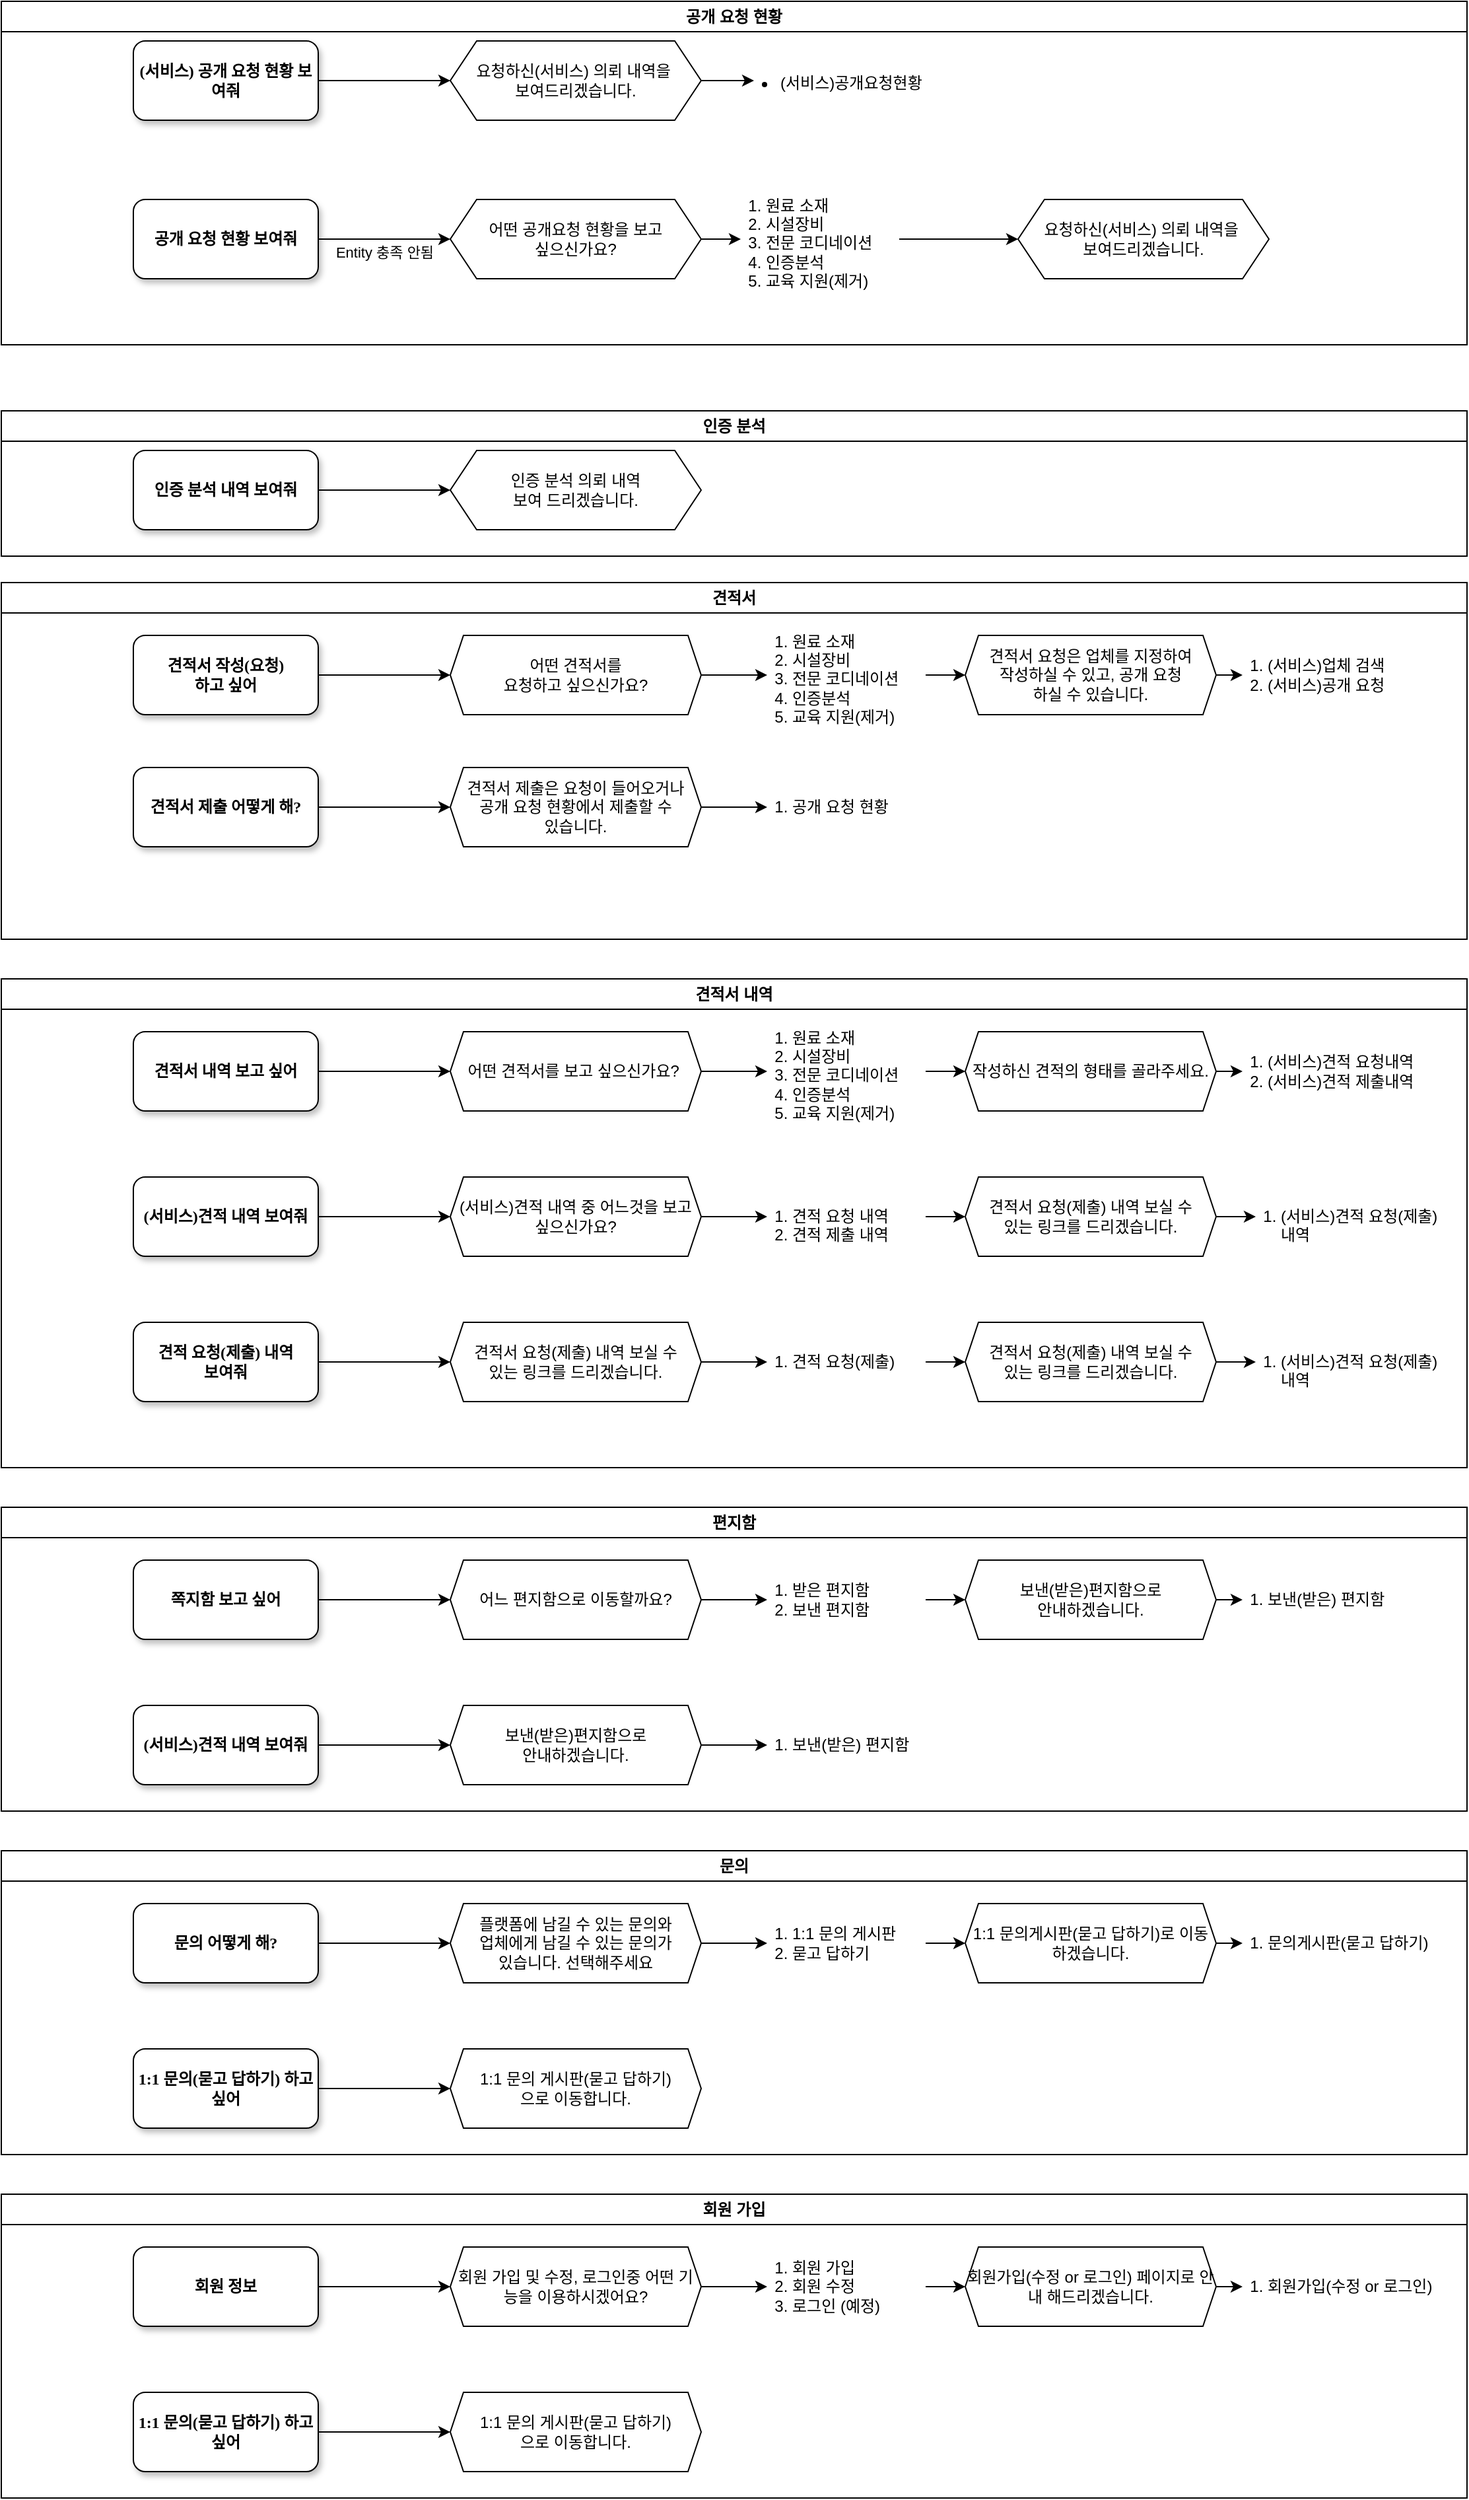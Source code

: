 <mxfile version="22.0.8" type="github">
  <diagram name="Page-1" id="10a91c8b-09ff-31b1-d368-03940ed4cc9e">
    <mxGraphModel dx="1388" dy="1615" grid="1" gridSize="10" guides="1" tooltips="1" connect="1" arrows="1" fold="1" page="1" pageScale="1" pageWidth="1100" pageHeight="850" background="none" math="0" shadow="0">
      <root>
        <mxCell id="0" />
        <mxCell id="1" parent="0" />
        <mxCell id="EsVAypqveaLoAmLeQ6aI-1" value="공개 요청 현황" style="swimlane;whiteSpace=wrap;html=1;" vertex="1" parent="1">
          <mxGeometry x="20" y="-810" width="1110" height="260" as="geometry" />
        </mxCell>
        <mxCell id="EsVAypqveaLoAmLeQ6aI-46" style="edgeStyle=orthogonalEdgeStyle;rounded=0;orthogonalLoop=1;jettySize=auto;html=1;exitX=1;exitY=0.5;exitDx=0;exitDy=0;" edge="1" parent="EsVAypqveaLoAmLeQ6aI-1" source="Mb8Y5IPRG79mkYF5UTKG-5" target="EsVAypqveaLoAmLeQ6aI-45">
          <mxGeometry relative="1" as="geometry" />
        </mxCell>
        <mxCell id="Mb8Y5IPRG79mkYF5UTKG-5" value="요청하신(서비스) 의뢰 내역을&amp;nbsp;&lt;br&gt;보여드리겠습니다." style="shape=hexagon;perimeter=hexagonPerimeter2;whiteSpace=wrap;html=1;fixedSize=1;" parent="EsVAypqveaLoAmLeQ6aI-1" vertex="1">
          <mxGeometry x="340" y="30" width="190" height="60" as="geometry" />
        </mxCell>
        <mxCell id="EsVAypqveaLoAmLeQ6aI-36" style="edgeStyle=orthogonalEdgeStyle;rounded=0;orthogonalLoop=1;jettySize=auto;html=1;exitX=1;exitY=0.5;exitDx=0;exitDy=0;entryX=0;entryY=0.5;entryDx=0;entryDy=0;" edge="1" parent="EsVAypqveaLoAmLeQ6aI-1" source="Mb8Y5IPRG79mkYF5UTKG-2" target="EsVAypqveaLoAmLeQ6aI-2">
          <mxGeometry relative="1" as="geometry" />
        </mxCell>
        <mxCell id="EsVAypqveaLoAmLeQ6aI-49" value="Entity 충족 안됨" style="edgeLabel;html=1;align=center;verticalAlign=middle;resizable=0;points=[];" vertex="1" connectable="0" parent="EsVAypqveaLoAmLeQ6aI-36">
          <mxGeometry x="-0.06" relative="1" as="geometry">
            <mxPoint x="3" y="10" as="offset" />
          </mxGeometry>
        </mxCell>
        <mxCell id="Mb8Y5IPRG79mkYF5UTKG-2" value="공개 요청 현황 보여줘" style="whiteSpace=wrap;html=1;rounded=1;shadow=1;labelBackgroundColor=none;strokeWidth=1;fontFamily=Verdana;fontSize=12;align=center;fontStyle=1" parent="EsVAypqveaLoAmLeQ6aI-1" vertex="1">
          <mxGeometry x="100" y="150" width="140" height="60" as="geometry" />
        </mxCell>
        <mxCell id="EsVAypqveaLoAmLeQ6aI-38" style="edgeStyle=orthogonalEdgeStyle;rounded=0;orthogonalLoop=1;jettySize=auto;html=1;exitX=1;exitY=0.5;exitDx=0;exitDy=0;entryX=0;entryY=0.5;entryDx=0;entryDy=0;" edge="1" parent="EsVAypqveaLoAmLeQ6aI-1" source="EsVAypqveaLoAmLeQ6aI-2" target="EsVAypqveaLoAmLeQ6aI-5">
          <mxGeometry relative="1" as="geometry" />
        </mxCell>
        <mxCell id="EsVAypqveaLoAmLeQ6aI-2" value="어떤 공개요청 현황을 보고&lt;br&gt;싶으신가요?" style="shape=hexagon;perimeter=hexagonPerimeter2;whiteSpace=wrap;html=1;fixedSize=1;" vertex="1" parent="EsVAypqveaLoAmLeQ6aI-1">
          <mxGeometry x="340" y="150" width="190" height="60" as="geometry" />
        </mxCell>
        <mxCell id="EsVAypqveaLoAmLeQ6aI-39" style="edgeStyle=orthogonalEdgeStyle;rounded=0;orthogonalLoop=1;jettySize=auto;html=1;exitX=1;exitY=0.5;exitDx=0;exitDy=0;entryX=0;entryY=0.5;entryDx=0;entryDy=0;" edge="1" parent="EsVAypqveaLoAmLeQ6aI-1" source="EsVAypqveaLoAmLeQ6aI-5" target="EsVAypqveaLoAmLeQ6aI-10">
          <mxGeometry relative="1" as="geometry" />
        </mxCell>
        <mxCell id="EsVAypqveaLoAmLeQ6aI-5" value="&lt;ol&gt;&lt;li&gt;원료 소재&lt;/li&gt;&lt;li&gt;시설장비&lt;/li&gt;&lt;li&gt;전문 코디네이션&lt;/li&gt;&lt;li&gt;인증분석&lt;/li&gt;&lt;li&gt;교육 지원(제거)&lt;/li&gt;&lt;/ol&gt;" style="text;strokeColor=none;fillColor=none;html=1;whiteSpace=wrap;verticalAlign=middle;overflow=hidden;align=left;spacing=0;spacingLeft=-21;" vertex="1" parent="EsVAypqveaLoAmLeQ6aI-1">
          <mxGeometry x="560" y="135" width="120" height="90" as="geometry" />
        </mxCell>
        <mxCell id="EsVAypqveaLoAmLeQ6aI-37" style="edgeStyle=orthogonalEdgeStyle;rounded=0;orthogonalLoop=1;jettySize=auto;html=1;exitX=1;exitY=0.5;exitDx=0;exitDy=0;entryX=0;entryY=0.5;entryDx=0;entryDy=0;" edge="1" parent="EsVAypqveaLoAmLeQ6aI-1" source="EsVAypqveaLoAmLeQ6aI-9" target="Mb8Y5IPRG79mkYF5UTKG-5">
          <mxGeometry relative="1" as="geometry" />
        </mxCell>
        <mxCell id="EsVAypqveaLoAmLeQ6aI-9" value="(서비스) 공개 요청 현황 보여줘" style="whiteSpace=wrap;html=1;rounded=1;shadow=1;labelBackgroundColor=none;strokeWidth=1;fontFamily=Verdana;fontSize=12;align=center;fontStyle=1" vertex="1" parent="EsVAypqveaLoAmLeQ6aI-1">
          <mxGeometry x="100" y="30" width="140" height="60" as="geometry" />
        </mxCell>
        <mxCell id="EsVAypqveaLoAmLeQ6aI-10" value="요청하신(서비스) 의뢰 내역을&amp;nbsp;&lt;br&gt;보여드리겠습니다." style="shape=hexagon;perimeter=hexagonPerimeter2;whiteSpace=wrap;html=1;fixedSize=1;" vertex="1" parent="EsVAypqveaLoAmLeQ6aI-1">
          <mxGeometry x="770" y="150" width="190" height="60" as="geometry" />
        </mxCell>
        <mxCell id="EsVAypqveaLoAmLeQ6aI-45" value="&lt;ul&gt;&lt;li&gt;(서비스)공개요청현황&lt;/li&gt;&lt;/ul&gt;" style="text;strokeColor=none;fillColor=none;html=1;whiteSpace=wrap;verticalAlign=middle;overflow=hidden;spacingLeft=-22;" vertex="1" parent="EsVAypqveaLoAmLeQ6aI-1">
          <mxGeometry x="570" y="40" width="140" height="40" as="geometry" />
        </mxCell>
        <mxCell id="EsVAypqveaLoAmLeQ6aI-12" value="인증 분석" style="swimlane;whiteSpace=wrap;html=1;" vertex="1" parent="1">
          <mxGeometry x="20" y="-500" width="1110" height="110" as="geometry">
            <mxRectangle x="20" y="-480" width="120" height="30" as="alternateBounds" />
          </mxGeometry>
        </mxCell>
        <mxCell id="EsVAypqveaLoAmLeQ6aI-13" value="인증 분석 의뢰 내역&lt;br&gt;보여 드리겠습니다." style="shape=hexagon;perimeter=hexagonPerimeter2;whiteSpace=wrap;html=1;fixedSize=1;" vertex="1" parent="EsVAypqveaLoAmLeQ6aI-12">
          <mxGeometry x="340" y="30" width="190" height="60" as="geometry" />
        </mxCell>
        <mxCell id="EsVAypqveaLoAmLeQ6aI-40" style="edgeStyle=orthogonalEdgeStyle;rounded=0;orthogonalLoop=1;jettySize=auto;html=1;exitX=1;exitY=0.5;exitDx=0;exitDy=0;entryX=0;entryY=0.5;entryDx=0;entryDy=0;" edge="1" parent="EsVAypqveaLoAmLeQ6aI-12" source="EsVAypqveaLoAmLeQ6aI-20" target="EsVAypqveaLoAmLeQ6aI-13">
          <mxGeometry relative="1" as="geometry" />
        </mxCell>
        <mxCell id="EsVAypqveaLoAmLeQ6aI-20" value="인증 분석 내역 보여줘" style="whiteSpace=wrap;html=1;rounded=1;shadow=1;labelBackgroundColor=none;strokeWidth=1;fontFamily=Verdana;fontSize=12;align=center;fontStyle=1" vertex="1" parent="EsVAypqveaLoAmLeQ6aI-12">
          <mxGeometry x="100" y="30" width="140" height="60" as="geometry" />
        </mxCell>
        <mxCell id="EsVAypqveaLoAmLeQ6aI-23" value="견적서" style="swimlane;whiteSpace=wrap;html=1;" vertex="1" parent="1">
          <mxGeometry x="20" y="-370" width="1110" height="270" as="geometry">
            <mxRectangle x="20" y="-480" width="120" height="30" as="alternateBounds" />
          </mxGeometry>
        </mxCell>
        <mxCell id="EsVAypqveaLoAmLeQ6aI-34" style="edgeStyle=orthogonalEdgeStyle;rounded=0;orthogonalLoop=1;jettySize=auto;html=1;exitX=1;exitY=0.5;exitDx=0;exitDy=0;entryX=0;entryY=0.5;entryDx=0;entryDy=0;" edge="1" parent="EsVAypqveaLoAmLeQ6aI-23" source="EsVAypqveaLoAmLeQ6aI-24" target="EsVAypqveaLoAmLeQ6aI-33">
          <mxGeometry relative="1" as="geometry" />
        </mxCell>
        <mxCell id="EsVAypqveaLoAmLeQ6aI-24" value="어떤 견적서를 &lt;br&gt;요청하고 싶으신가요?" style="shape=hexagon;perimeter=hexagonPerimeter2;whiteSpace=wrap;html=1;fixedSize=1;size=10;" vertex="1" parent="EsVAypqveaLoAmLeQ6aI-23">
          <mxGeometry x="340" y="40" width="190" height="60" as="geometry" />
        </mxCell>
        <mxCell id="EsVAypqveaLoAmLeQ6aI-35" style="edgeStyle=orthogonalEdgeStyle;rounded=0;orthogonalLoop=1;jettySize=auto;html=1;exitX=1;exitY=0.5;exitDx=0;exitDy=0;entryX=0;entryY=0.5;entryDx=0;entryDy=0;" edge="1" parent="EsVAypqveaLoAmLeQ6aI-23" source="EsVAypqveaLoAmLeQ6aI-26" target="EsVAypqveaLoAmLeQ6aI-24">
          <mxGeometry relative="1" as="geometry" />
        </mxCell>
        <mxCell id="EsVAypqveaLoAmLeQ6aI-26" value="견적서 작성(요청)&lt;br&gt;하고 싶어" style="whiteSpace=wrap;html=1;rounded=1;shadow=1;labelBackgroundColor=none;strokeWidth=1;fontFamily=Verdana;fontSize=12;align=center;fontStyle=1" vertex="1" parent="EsVAypqveaLoAmLeQ6aI-23">
          <mxGeometry x="100" y="40" width="140" height="60" as="geometry" />
        </mxCell>
        <mxCell id="EsVAypqveaLoAmLeQ6aI-31" style="edgeStyle=orthogonalEdgeStyle;rounded=0;orthogonalLoop=1;jettySize=auto;html=1;exitX=1;exitY=0.5;exitDx=0;exitDy=0;" edge="1" parent="EsVAypqveaLoAmLeQ6aI-23" source="EsVAypqveaLoAmLeQ6aI-27" target="EsVAypqveaLoAmLeQ6aI-28">
          <mxGeometry relative="1" as="geometry" />
        </mxCell>
        <mxCell id="EsVAypqveaLoAmLeQ6aI-27" value="견적서 제출 어떻게 해?" style="whiteSpace=wrap;html=1;rounded=1;shadow=1;labelBackgroundColor=none;strokeWidth=1;fontFamily=Verdana;fontSize=12;align=center;fontStyle=1" vertex="1" parent="EsVAypqveaLoAmLeQ6aI-23">
          <mxGeometry x="100" y="140" width="140" height="60" as="geometry" />
        </mxCell>
        <mxCell id="EsVAypqveaLoAmLeQ6aI-41" style="edgeStyle=orthogonalEdgeStyle;rounded=0;orthogonalLoop=1;jettySize=auto;html=1;exitX=1;exitY=0.5;exitDx=0;exitDy=0;" edge="1" parent="EsVAypqveaLoAmLeQ6aI-23" source="EsVAypqveaLoAmLeQ6aI-28" target="EsVAypqveaLoAmLeQ6aI-32">
          <mxGeometry relative="1" as="geometry" />
        </mxCell>
        <mxCell id="EsVAypqveaLoAmLeQ6aI-28" value="견적서 제출은 요청이 들어오거나&lt;br&gt;공개 요청 현황에서 제출할 수&lt;br&gt;있습니다." style="shape=hexagon;perimeter=hexagonPerimeter2;whiteSpace=wrap;html=1;fixedSize=1;size=10;" vertex="1" parent="EsVAypqveaLoAmLeQ6aI-23">
          <mxGeometry x="340" y="140" width="190" height="60" as="geometry" />
        </mxCell>
        <mxCell id="EsVAypqveaLoAmLeQ6aI-32" value="&lt;ol&gt;&lt;li&gt;공개 요청 현황&lt;/li&gt;&lt;/ol&gt;" style="text;strokeColor=none;fillColor=none;html=1;whiteSpace=wrap;verticalAlign=middle;overflow=hidden;align=left;spacing=0;spacingLeft=-21;" vertex="1" parent="EsVAypqveaLoAmLeQ6aI-23">
          <mxGeometry x="580" y="150" width="120" height="40" as="geometry" />
        </mxCell>
        <mxCell id="EsVAypqveaLoAmLeQ6aI-43" style="edgeStyle=orthogonalEdgeStyle;rounded=0;orthogonalLoop=1;jettySize=auto;html=1;exitX=1;exitY=0.5;exitDx=0;exitDy=0;entryX=0;entryY=0.5;entryDx=0;entryDy=0;" edge="1" parent="EsVAypqveaLoAmLeQ6aI-23" source="EsVAypqveaLoAmLeQ6aI-33" target="EsVAypqveaLoAmLeQ6aI-42">
          <mxGeometry relative="1" as="geometry" />
        </mxCell>
        <mxCell id="EsVAypqveaLoAmLeQ6aI-33" value="&lt;ol&gt;&lt;li&gt;원료 소재&lt;/li&gt;&lt;li&gt;시설장비&lt;/li&gt;&lt;li&gt;전문 코디네이션&lt;/li&gt;&lt;li&gt;인증분석&lt;/li&gt;&lt;li&gt;교육 지원(제거)&lt;/li&gt;&lt;/ol&gt;" style="text;strokeColor=none;fillColor=none;html=1;whiteSpace=wrap;verticalAlign=middle;overflow=hidden;align=left;spacing=0;spacingLeft=-21;" vertex="1" parent="EsVAypqveaLoAmLeQ6aI-23">
          <mxGeometry x="580" y="25" width="120" height="90" as="geometry" />
        </mxCell>
        <mxCell id="EsVAypqveaLoAmLeQ6aI-51" style="edgeStyle=orthogonalEdgeStyle;rounded=0;orthogonalLoop=1;jettySize=auto;html=1;exitX=1;exitY=0.5;exitDx=0;exitDy=0;entryX=0;entryY=0.5;entryDx=0;entryDy=0;" edge="1" parent="EsVAypqveaLoAmLeQ6aI-23" source="EsVAypqveaLoAmLeQ6aI-42" target="EsVAypqveaLoAmLeQ6aI-50">
          <mxGeometry relative="1" as="geometry" />
        </mxCell>
        <mxCell id="EsVAypqveaLoAmLeQ6aI-42" value="견적서 요청은 업체를 지정하여&lt;br&gt;작성하실 수 있고, 공개 요청&lt;br&gt;하실 수 있습니다." style="shape=hexagon;perimeter=hexagonPerimeter2;whiteSpace=wrap;html=1;fixedSize=1;size=10;" vertex="1" parent="EsVAypqveaLoAmLeQ6aI-23">
          <mxGeometry x="730" y="40" width="190" height="60" as="geometry" />
        </mxCell>
        <mxCell id="EsVAypqveaLoAmLeQ6aI-50" value="&lt;ol&gt;&lt;li&gt;(서비스)업체 검색&lt;/li&gt;&lt;li&gt;(서비스)공개 요청&lt;/li&gt;&lt;/ol&gt;" style="text;strokeColor=none;fillColor=none;html=1;whiteSpace=wrap;verticalAlign=middle;overflow=hidden;align=left;spacing=0;spacingLeft=-21;" vertex="1" parent="EsVAypqveaLoAmLeQ6aI-23">
          <mxGeometry x="940" y="25" width="120" height="90" as="geometry" />
        </mxCell>
        <mxCell id="EsVAypqveaLoAmLeQ6aI-52" value="견적서 내역" style="swimlane;whiteSpace=wrap;html=1;" vertex="1" parent="1">
          <mxGeometry x="20" y="-70" width="1110" height="370" as="geometry">
            <mxRectangle x="20" y="-480" width="120" height="30" as="alternateBounds" />
          </mxGeometry>
        </mxCell>
        <mxCell id="EsVAypqveaLoAmLeQ6aI-53" style="edgeStyle=orthogonalEdgeStyle;rounded=0;orthogonalLoop=1;jettySize=auto;html=1;exitX=1;exitY=0.5;exitDx=0;exitDy=0;entryX=0;entryY=0.5;entryDx=0;entryDy=0;" edge="1" parent="EsVAypqveaLoAmLeQ6aI-52" source="EsVAypqveaLoAmLeQ6aI-54" target="EsVAypqveaLoAmLeQ6aI-63">
          <mxGeometry relative="1" as="geometry" />
        </mxCell>
        <mxCell id="EsVAypqveaLoAmLeQ6aI-54" value="어떤 견적서를 보고 싶으신가요?&amp;nbsp;" style="shape=hexagon;perimeter=hexagonPerimeter2;whiteSpace=wrap;html=1;fixedSize=1;size=10;" vertex="1" parent="EsVAypqveaLoAmLeQ6aI-52">
          <mxGeometry x="340" y="40" width="190" height="60" as="geometry" />
        </mxCell>
        <mxCell id="EsVAypqveaLoAmLeQ6aI-55" style="edgeStyle=orthogonalEdgeStyle;rounded=0;orthogonalLoop=1;jettySize=auto;html=1;exitX=1;exitY=0.5;exitDx=0;exitDy=0;entryX=0;entryY=0.5;entryDx=0;entryDy=0;" edge="1" parent="EsVAypqveaLoAmLeQ6aI-52" source="EsVAypqveaLoAmLeQ6aI-56" target="EsVAypqveaLoAmLeQ6aI-54">
          <mxGeometry relative="1" as="geometry" />
        </mxCell>
        <mxCell id="EsVAypqveaLoAmLeQ6aI-56" value="견적서 내역 보고 싶어" style="whiteSpace=wrap;html=1;rounded=1;shadow=1;labelBackgroundColor=none;strokeWidth=1;fontFamily=Verdana;fontSize=12;align=center;fontStyle=1" vertex="1" parent="EsVAypqveaLoAmLeQ6aI-52">
          <mxGeometry x="100" y="40" width="140" height="60" as="geometry" />
        </mxCell>
        <mxCell id="EsVAypqveaLoAmLeQ6aI-62" style="edgeStyle=orthogonalEdgeStyle;rounded=0;orthogonalLoop=1;jettySize=auto;html=1;exitX=1;exitY=0.5;exitDx=0;exitDy=0;entryX=0;entryY=0.5;entryDx=0;entryDy=0;" edge="1" parent="EsVAypqveaLoAmLeQ6aI-52" source="EsVAypqveaLoAmLeQ6aI-63" target="EsVAypqveaLoAmLeQ6aI-65">
          <mxGeometry relative="1" as="geometry" />
        </mxCell>
        <mxCell id="EsVAypqveaLoAmLeQ6aI-63" value="&lt;ol&gt;&lt;li&gt;원료 소재&lt;/li&gt;&lt;li&gt;시설장비&lt;/li&gt;&lt;li&gt;전문 코디네이션&lt;/li&gt;&lt;li&gt;인증분석&lt;/li&gt;&lt;li&gt;교육 지원(제거)&lt;/li&gt;&lt;/ol&gt;" style="text;strokeColor=none;fillColor=none;html=1;whiteSpace=wrap;verticalAlign=middle;overflow=hidden;align=left;spacing=0;spacingLeft=-21;" vertex="1" parent="EsVAypqveaLoAmLeQ6aI-52">
          <mxGeometry x="580" y="25" width="120" height="90" as="geometry" />
        </mxCell>
        <mxCell id="EsVAypqveaLoAmLeQ6aI-64" style="edgeStyle=orthogonalEdgeStyle;rounded=0;orthogonalLoop=1;jettySize=auto;html=1;exitX=1;exitY=0.5;exitDx=0;exitDy=0;entryX=0;entryY=0.5;entryDx=0;entryDy=0;" edge="1" parent="EsVAypqveaLoAmLeQ6aI-52" source="EsVAypqveaLoAmLeQ6aI-65" target="EsVAypqveaLoAmLeQ6aI-66">
          <mxGeometry relative="1" as="geometry" />
        </mxCell>
        <mxCell id="EsVAypqveaLoAmLeQ6aI-65" value="작성하신 견적의 형태를 골라주세요." style="shape=hexagon;perimeter=hexagonPerimeter2;whiteSpace=wrap;html=1;fixedSize=1;size=10;" vertex="1" parent="EsVAypqveaLoAmLeQ6aI-52">
          <mxGeometry x="730" y="40" width="190" height="60" as="geometry" />
        </mxCell>
        <mxCell id="EsVAypqveaLoAmLeQ6aI-66" value="&lt;ol&gt;&lt;li&gt;(서비스)견적 요청내역&lt;/li&gt;&lt;li&gt;(서비스)견적 제출내역&lt;/li&gt;&lt;/ol&gt;" style="text;strokeColor=none;fillColor=none;html=1;whiteSpace=wrap;verticalAlign=middle;overflow=hidden;align=left;spacing=0;spacingLeft=-21;" vertex="1" parent="EsVAypqveaLoAmLeQ6aI-52">
          <mxGeometry x="940" y="25" width="150" height="90" as="geometry" />
        </mxCell>
        <mxCell id="EsVAypqveaLoAmLeQ6aI-69" style="edgeStyle=orthogonalEdgeStyle;rounded=0;orthogonalLoop=1;jettySize=auto;html=1;exitX=1;exitY=0.5;exitDx=0;exitDy=0;" edge="1" source="EsVAypqveaLoAmLeQ6aI-70" target="EsVAypqveaLoAmLeQ6aI-72" parent="EsVAypqveaLoAmLeQ6aI-52">
          <mxGeometry relative="1" as="geometry" />
        </mxCell>
        <mxCell id="EsVAypqveaLoAmLeQ6aI-70" value="(서비스)견적 내역 보여줘" style="whiteSpace=wrap;html=1;rounded=1;shadow=1;labelBackgroundColor=none;strokeWidth=1;fontFamily=Verdana;fontSize=12;align=center;fontStyle=1" vertex="1" parent="EsVAypqveaLoAmLeQ6aI-52">
          <mxGeometry x="100" y="150" width="140" height="60" as="geometry" />
        </mxCell>
        <mxCell id="EsVAypqveaLoAmLeQ6aI-71" style="edgeStyle=orthogonalEdgeStyle;rounded=0;orthogonalLoop=1;jettySize=auto;html=1;exitX=1;exitY=0.5;exitDx=0;exitDy=0;" edge="1" source="EsVAypqveaLoAmLeQ6aI-72" target="EsVAypqveaLoAmLeQ6aI-74" parent="EsVAypqveaLoAmLeQ6aI-52">
          <mxGeometry relative="1" as="geometry" />
        </mxCell>
        <mxCell id="EsVAypqveaLoAmLeQ6aI-72" value="(서비스)견적 내역 중 어느것을 보고 싶으신가요?" style="shape=hexagon;perimeter=hexagonPerimeter2;whiteSpace=wrap;html=1;fixedSize=1;size=10;" vertex="1" parent="EsVAypqveaLoAmLeQ6aI-52">
          <mxGeometry x="340" y="150" width="190" height="60" as="geometry" />
        </mxCell>
        <mxCell id="EsVAypqveaLoAmLeQ6aI-73" style="edgeStyle=orthogonalEdgeStyle;rounded=0;orthogonalLoop=1;jettySize=auto;html=1;exitX=1;exitY=0.5;exitDx=0;exitDy=0;entryX=0;entryY=0.5;entryDx=0;entryDy=0;" edge="1" source="EsVAypqveaLoAmLeQ6aI-74" target="EsVAypqveaLoAmLeQ6aI-75" parent="EsVAypqveaLoAmLeQ6aI-52">
          <mxGeometry relative="1" as="geometry" />
        </mxCell>
        <mxCell id="EsVAypqveaLoAmLeQ6aI-74" value="&lt;ol&gt;&lt;li&gt;견적 요청 내역&lt;/li&gt;&lt;li&gt;견적 제출 내역&lt;/li&gt;&lt;/ol&gt;" style="text;strokeColor=none;fillColor=none;html=1;whiteSpace=wrap;verticalAlign=middle;overflow=hidden;align=left;spacing=0;spacingLeft=-21;" vertex="1" parent="EsVAypqveaLoAmLeQ6aI-52">
          <mxGeometry x="580" y="160" width="120" height="40" as="geometry" />
        </mxCell>
        <mxCell id="EsVAypqveaLoAmLeQ6aI-78" style="edgeStyle=orthogonalEdgeStyle;rounded=0;orthogonalLoop=1;jettySize=auto;html=1;exitX=1;exitY=0.5;exitDx=0;exitDy=0;entryX=0;entryY=0.5;entryDx=0;entryDy=0;" edge="1" parent="EsVAypqveaLoAmLeQ6aI-52" source="EsVAypqveaLoAmLeQ6aI-75" target="EsVAypqveaLoAmLeQ6aI-76">
          <mxGeometry relative="1" as="geometry" />
        </mxCell>
        <mxCell id="EsVAypqveaLoAmLeQ6aI-75" value="견적서 요청(제출) 내역 보실 수&lt;br&gt;있는 링크를 드리겠습니다." style="shape=hexagon;perimeter=hexagonPerimeter2;whiteSpace=wrap;html=1;fixedSize=1;size=10;" vertex="1" parent="EsVAypqveaLoAmLeQ6aI-52">
          <mxGeometry x="730" y="150" width="190" height="60" as="geometry" />
        </mxCell>
        <mxCell id="EsVAypqveaLoAmLeQ6aI-76" value="&lt;ol&gt;&lt;li&gt;(서비스)견적 요청(제출) 내역&lt;/li&gt;&lt;/ol&gt;" style="text;strokeColor=none;fillColor=none;html=1;whiteSpace=wrap;verticalAlign=middle;overflow=hidden;align=left;spacing=0;spacingLeft=-21;" vertex="1" parent="EsVAypqveaLoAmLeQ6aI-52">
          <mxGeometry x="950" y="160" width="150" height="40" as="geometry" />
        </mxCell>
        <mxCell id="EsVAypqveaLoAmLeQ6aI-79" value="&lt;ol&gt;&lt;li&gt;(서비스)견적 요청(제출) 내역&lt;/li&gt;&lt;/ol&gt;" style="text;strokeColor=none;fillColor=none;html=1;whiteSpace=wrap;verticalAlign=middle;overflow=hidden;align=left;spacing=0;spacingLeft=-21;" vertex="1" parent="EsVAypqveaLoAmLeQ6aI-52">
          <mxGeometry x="950" y="270" width="150" height="40" as="geometry" />
        </mxCell>
        <mxCell id="EsVAypqveaLoAmLeQ6aI-57" style="edgeStyle=orthogonalEdgeStyle;rounded=0;orthogonalLoop=1;jettySize=auto;html=1;exitX=1;exitY=0.5;exitDx=0;exitDy=0;" edge="1" parent="1" source="EsVAypqveaLoAmLeQ6aI-58" target="EsVAypqveaLoAmLeQ6aI-60">
          <mxGeometry relative="1" as="geometry" />
        </mxCell>
        <mxCell id="EsVAypqveaLoAmLeQ6aI-58" value="견적 요청(제출) 내역&lt;br&gt;보여줘" style="whiteSpace=wrap;html=1;rounded=1;shadow=1;labelBackgroundColor=none;strokeWidth=1;fontFamily=Verdana;fontSize=12;align=center;fontStyle=1" vertex="1" parent="1">
          <mxGeometry x="120" y="190" width="140" height="60" as="geometry" />
        </mxCell>
        <mxCell id="EsVAypqveaLoAmLeQ6aI-59" style="edgeStyle=orthogonalEdgeStyle;rounded=0;orthogonalLoop=1;jettySize=auto;html=1;exitX=1;exitY=0.5;exitDx=0;exitDy=0;" edge="1" parent="1" source="EsVAypqveaLoAmLeQ6aI-60" target="EsVAypqveaLoAmLeQ6aI-61">
          <mxGeometry relative="1" as="geometry" />
        </mxCell>
        <mxCell id="EsVAypqveaLoAmLeQ6aI-60" value="견적서 요청(제출) 내역 보실 수&lt;br&gt;있는 링크를 드리겠습니다." style="shape=hexagon;perimeter=hexagonPerimeter2;whiteSpace=wrap;html=1;fixedSize=1;size=10;" vertex="1" parent="1">
          <mxGeometry x="360" y="190" width="190" height="60" as="geometry" />
        </mxCell>
        <mxCell id="EsVAypqveaLoAmLeQ6aI-68" style="edgeStyle=orthogonalEdgeStyle;rounded=0;orthogonalLoop=1;jettySize=auto;html=1;exitX=1;exitY=0.5;exitDx=0;exitDy=0;entryX=0;entryY=0.5;entryDx=0;entryDy=0;" edge="1" parent="1" source="EsVAypqveaLoAmLeQ6aI-61" target="EsVAypqveaLoAmLeQ6aI-67">
          <mxGeometry relative="1" as="geometry" />
        </mxCell>
        <mxCell id="EsVAypqveaLoAmLeQ6aI-61" value="&lt;ol&gt;&lt;li&gt;견적 요청(제출)&lt;/li&gt;&lt;/ol&gt;" style="text;strokeColor=none;fillColor=none;html=1;whiteSpace=wrap;verticalAlign=middle;overflow=hidden;align=left;spacing=0;spacingLeft=-21;" vertex="1" parent="1">
          <mxGeometry x="600" y="200" width="120" height="40" as="geometry" />
        </mxCell>
        <mxCell id="EsVAypqveaLoAmLeQ6aI-80" style="edgeStyle=orthogonalEdgeStyle;rounded=0;orthogonalLoop=1;jettySize=auto;html=1;exitX=1;exitY=0.5;exitDx=0;exitDy=0;entryX=0;entryY=0.5;entryDx=0;entryDy=0;" edge="1" parent="1" source="EsVAypqveaLoAmLeQ6aI-67" target="EsVAypqveaLoAmLeQ6aI-79">
          <mxGeometry relative="1" as="geometry" />
        </mxCell>
        <mxCell id="EsVAypqveaLoAmLeQ6aI-67" value="견적서 요청(제출) 내역 보실 수&lt;br&gt;있는 링크를 드리겠습니다." style="shape=hexagon;perimeter=hexagonPerimeter2;whiteSpace=wrap;html=1;fixedSize=1;size=10;" vertex="1" parent="1">
          <mxGeometry x="750" y="190" width="190" height="60" as="geometry" />
        </mxCell>
        <mxCell id="EsVAypqveaLoAmLeQ6aI-81" value="편지함" style="swimlane;whiteSpace=wrap;html=1;" vertex="1" parent="1">
          <mxGeometry x="20" y="330" width="1110" height="230" as="geometry">
            <mxRectangle x="20" y="-480" width="120" height="30" as="alternateBounds" />
          </mxGeometry>
        </mxCell>
        <mxCell id="EsVAypqveaLoAmLeQ6aI-82" style="edgeStyle=orthogonalEdgeStyle;rounded=0;orthogonalLoop=1;jettySize=auto;html=1;exitX=1;exitY=0.5;exitDx=0;exitDy=0;entryX=0;entryY=0.5;entryDx=0;entryDy=0;" edge="1" parent="EsVAypqveaLoAmLeQ6aI-81" source="EsVAypqveaLoAmLeQ6aI-83" target="EsVAypqveaLoAmLeQ6aI-87">
          <mxGeometry relative="1" as="geometry" />
        </mxCell>
        <mxCell id="EsVAypqveaLoAmLeQ6aI-83" value="어느 편지함으로 이동할까요?" style="shape=hexagon;perimeter=hexagonPerimeter2;whiteSpace=wrap;html=1;fixedSize=1;size=10;" vertex="1" parent="EsVAypqveaLoAmLeQ6aI-81">
          <mxGeometry x="340" y="40" width="190" height="60" as="geometry" />
        </mxCell>
        <mxCell id="EsVAypqveaLoAmLeQ6aI-84" style="edgeStyle=orthogonalEdgeStyle;rounded=0;orthogonalLoop=1;jettySize=auto;html=1;exitX=1;exitY=0.5;exitDx=0;exitDy=0;entryX=0;entryY=0.5;entryDx=0;entryDy=0;" edge="1" parent="EsVAypqveaLoAmLeQ6aI-81" source="EsVAypqveaLoAmLeQ6aI-85" target="EsVAypqveaLoAmLeQ6aI-83">
          <mxGeometry relative="1" as="geometry" />
        </mxCell>
        <mxCell id="EsVAypqveaLoAmLeQ6aI-85" value="쪽지함 보고 싶어" style="whiteSpace=wrap;html=1;rounded=1;shadow=1;labelBackgroundColor=none;strokeWidth=1;fontFamily=Verdana;fontSize=12;align=center;fontStyle=1" vertex="1" parent="EsVAypqveaLoAmLeQ6aI-81">
          <mxGeometry x="100" y="40" width="140" height="60" as="geometry" />
        </mxCell>
        <mxCell id="EsVAypqveaLoAmLeQ6aI-86" style="edgeStyle=orthogonalEdgeStyle;rounded=0;orthogonalLoop=1;jettySize=auto;html=1;exitX=1;exitY=0.5;exitDx=0;exitDy=0;entryX=0;entryY=0.5;entryDx=0;entryDy=0;" edge="1" parent="EsVAypqveaLoAmLeQ6aI-81" source="EsVAypqveaLoAmLeQ6aI-87" target="EsVAypqveaLoAmLeQ6aI-89">
          <mxGeometry relative="1" as="geometry" />
        </mxCell>
        <mxCell id="EsVAypqveaLoAmLeQ6aI-87" value="&lt;ol&gt;&lt;li&gt;받은 편지함&lt;/li&gt;&lt;li&gt;보낸 편지함&lt;/li&gt;&lt;/ol&gt;" style="text;strokeColor=none;fillColor=none;html=1;whiteSpace=wrap;verticalAlign=middle;overflow=hidden;align=left;spacing=0;spacingLeft=-21;" vertex="1" parent="EsVAypqveaLoAmLeQ6aI-81">
          <mxGeometry x="580" y="25" width="120" height="90" as="geometry" />
        </mxCell>
        <mxCell id="EsVAypqveaLoAmLeQ6aI-88" style="edgeStyle=orthogonalEdgeStyle;rounded=0;orthogonalLoop=1;jettySize=auto;html=1;exitX=1;exitY=0.5;exitDx=0;exitDy=0;entryX=0;entryY=0.5;entryDx=0;entryDy=0;" edge="1" parent="EsVAypqveaLoAmLeQ6aI-81" source="EsVAypqveaLoAmLeQ6aI-89" target="EsVAypqveaLoAmLeQ6aI-90">
          <mxGeometry relative="1" as="geometry" />
        </mxCell>
        <mxCell id="EsVAypqveaLoAmLeQ6aI-89" value="보낸(받은)편지함으로 &lt;br&gt;안내하겠습니다." style="shape=hexagon;perimeter=hexagonPerimeter2;whiteSpace=wrap;html=1;fixedSize=1;size=10;" vertex="1" parent="EsVAypqveaLoAmLeQ6aI-81">
          <mxGeometry x="730" y="40" width="190" height="60" as="geometry" />
        </mxCell>
        <mxCell id="EsVAypqveaLoAmLeQ6aI-90" value="&lt;ol&gt;&lt;li&gt;보낸(받은) 편지함&lt;/li&gt;&lt;/ol&gt;" style="text;strokeColor=none;fillColor=none;html=1;whiteSpace=wrap;verticalAlign=middle;overflow=hidden;align=left;spacing=0;spacingLeft=-21;" vertex="1" parent="EsVAypqveaLoAmLeQ6aI-81">
          <mxGeometry x="940" y="25" width="150" height="90" as="geometry" />
        </mxCell>
        <mxCell id="EsVAypqveaLoAmLeQ6aI-91" style="edgeStyle=orthogonalEdgeStyle;rounded=0;orthogonalLoop=1;jettySize=auto;html=1;exitX=1;exitY=0.5;exitDx=0;exitDy=0;" edge="1" parent="EsVAypqveaLoAmLeQ6aI-81" source="EsVAypqveaLoAmLeQ6aI-92" target="EsVAypqveaLoAmLeQ6aI-94">
          <mxGeometry relative="1" as="geometry" />
        </mxCell>
        <mxCell id="EsVAypqveaLoAmLeQ6aI-92" value="(서비스)견적 내역 보여줘" style="whiteSpace=wrap;html=1;rounded=1;shadow=1;labelBackgroundColor=none;strokeWidth=1;fontFamily=Verdana;fontSize=12;align=center;fontStyle=1" vertex="1" parent="EsVAypqveaLoAmLeQ6aI-81">
          <mxGeometry x="100" y="150" width="140" height="60" as="geometry" />
        </mxCell>
        <mxCell id="EsVAypqveaLoAmLeQ6aI-93" style="edgeStyle=orthogonalEdgeStyle;rounded=0;orthogonalLoop=1;jettySize=auto;html=1;exitX=1;exitY=0.5;exitDx=0;exitDy=0;entryX=0;entryY=0.5;entryDx=0;entryDy=0;" edge="1" parent="EsVAypqveaLoAmLeQ6aI-81" source="EsVAypqveaLoAmLeQ6aI-94" target="EsVAypqveaLoAmLeQ6aI-101">
          <mxGeometry relative="1" as="geometry">
            <mxPoint x="580" y="180" as="targetPoint" />
          </mxGeometry>
        </mxCell>
        <mxCell id="EsVAypqveaLoAmLeQ6aI-94" value="보낸(받은)편지함으로&lt;br style=&quot;border-color: var(--border-color);&quot;&gt;안내하겠습니다." style="shape=hexagon;perimeter=hexagonPerimeter2;whiteSpace=wrap;html=1;fixedSize=1;size=10;" vertex="1" parent="EsVAypqveaLoAmLeQ6aI-81">
          <mxGeometry x="340" y="150" width="190" height="60" as="geometry" />
        </mxCell>
        <mxCell id="EsVAypqveaLoAmLeQ6aI-101" value="&lt;ol&gt;&lt;li&gt;보낸(받은) 편지함&lt;/li&gt;&lt;/ol&gt;" style="text;strokeColor=none;fillColor=none;html=1;whiteSpace=wrap;verticalAlign=middle;overflow=hidden;align=left;spacing=0;spacingLeft=-21;" vertex="1" parent="EsVAypqveaLoAmLeQ6aI-81">
          <mxGeometry x="580" y="135" width="150" height="90" as="geometry" />
        </mxCell>
        <mxCell id="EsVAypqveaLoAmLeQ6aI-102" value="문의" style="swimlane;whiteSpace=wrap;html=1;" vertex="1" parent="1">
          <mxGeometry x="20" y="590" width="1110" height="230" as="geometry">
            <mxRectangle x="20" y="-480" width="120" height="30" as="alternateBounds" />
          </mxGeometry>
        </mxCell>
        <mxCell id="EsVAypqveaLoAmLeQ6aI-103" style="edgeStyle=orthogonalEdgeStyle;rounded=0;orthogonalLoop=1;jettySize=auto;html=1;exitX=1;exitY=0.5;exitDx=0;exitDy=0;entryX=0;entryY=0.5;entryDx=0;entryDy=0;" edge="1" parent="EsVAypqveaLoAmLeQ6aI-102" source="EsVAypqveaLoAmLeQ6aI-104" target="EsVAypqveaLoAmLeQ6aI-108">
          <mxGeometry relative="1" as="geometry" />
        </mxCell>
        <mxCell id="EsVAypqveaLoAmLeQ6aI-104" value="플랫폼에 남길 수 있는 문의와&lt;br&gt;업체에게 남길 수 있는 문의가 &lt;br&gt;있습니다. 선택해주세요" style="shape=hexagon;perimeter=hexagonPerimeter2;whiteSpace=wrap;html=1;fixedSize=1;size=10;" vertex="1" parent="EsVAypqveaLoAmLeQ6aI-102">
          <mxGeometry x="340" y="40" width="190" height="60" as="geometry" />
        </mxCell>
        <mxCell id="EsVAypqveaLoAmLeQ6aI-105" style="edgeStyle=orthogonalEdgeStyle;rounded=0;orthogonalLoop=1;jettySize=auto;html=1;exitX=1;exitY=0.5;exitDx=0;exitDy=0;entryX=0;entryY=0.5;entryDx=0;entryDy=0;" edge="1" parent="EsVAypqveaLoAmLeQ6aI-102" source="EsVAypqveaLoAmLeQ6aI-106" target="EsVAypqveaLoAmLeQ6aI-104">
          <mxGeometry relative="1" as="geometry" />
        </mxCell>
        <mxCell id="EsVAypqveaLoAmLeQ6aI-106" value="문의 어떻게 해?" style="whiteSpace=wrap;html=1;rounded=1;shadow=1;labelBackgroundColor=none;strokeWidth=1;fontFamily=Verdana;fontSize=12;align=center;fontStyle=1" vertex="1" parent="EsVAypqveaLoAmLeQ6aI-102">
          <mxGeometry x="100" y="40" width="140" height="60" as="geometry" />
        </mxCell>
        <mxCell id="EsVAypqveaLoAmLeQ6aI-107" style="edgeStyle=orthogonalEdgeStyle;rounded=0;orthogonalLoop=1;jettySize=auto;html=1;exitX=1;exitY=0.5;exitDx=0;exitDy=0;entryX=0;entryY=0.5;entryDx=0;entryDy=0;" edge="1" parent="EsVAypqveaLoAmLeQ6aI-102" source="EsVAypqveaLoAmLeQ6aI-108" target="EsVAypqveaLoAmLeQ6aI-110">
          <mxGeometry relative="1" as="geometry" />
        </mxCell>
        <mxCell id="EsVAypqveaLoAmLeQ6aI-108" value="&lt;ol&gt;&lt;li&gt;1:1 문의 게시판&lt;/li&gt;&lt;li&gt;묻고 답하기&lt;/li&gt;&lt;/ol&gt;" style="text;strokeColor=none;fillColor=none;html=1;whiteSpace=wrap;verticalAlign=middle;overflow=hidden;align=left;spacing=0;spacingLeft=-21;" vertex="1" parent="EsVAypqveaLoAmLeQ6aI-102">
          <mxGeometry x="580" y="25" width="120" height="90" as="geometry" />
        </mxCell>
        <mxCell id="EsVAypqveaLoAmLeQ6aI-109" style="edgeStyle=orthogonalEdgeStyle;rounded=0;orthogonalLoop=1;jettySize=auto;html=1;exitX=1;exitY=0.5;exitDx=0;exitDy=0;entryX=0;entryY=0.5;entryDx=0;entryDy=0;" edge="1" parent="EsVAypqveaLoAmLeQ6aI-102" source="EsVAypqveaLoAmLeQ6aI-110" target="EsVAypqveaLoAmLeQ6aI-111">
          <mxGeometry relative="1" as="geometry" />
        </mxCell>
        <mxCell id="EsVAypqveaLoAmLeQ6aI-110" value="1:1 문의게시판(묻고 답하기)로 이동하겠습니다." style="shape=hexagon;perimeter=hexagonPerimeter2;whiteSpace=wrap;html=1;fixedSize=1;size=10;" vertex="1" parent="EsVAypqveaLoAmLeQ6aI-102">
          <mxGeometry x="730" y="40" width="190" height="60" as="geometry" />
        </mxCell>
        <mxCell id="EsVAypqveaLoAmLeQ6aI-111" value="&lt;ol&gt;&lt;li&gt;문의게시판(묻고 답하기)&lt;br&gt;&lt;/li&gt;&lt;/ol&gt;" style="text;strokeColor=none;fillColor=none;html=1;whiteSpace=wrap;verticalAlign=middle;overflow=hidden;align=left;spacing=0;spacingLeft=-21;" vertex="1" parent="EsVAypqveaLoAmLeQ6aI-102">
          <mxGeometry x="940" y="25" width="150" height="90" as="geometry" />
        </mxCell>
        <mxCell id="EsVAypqveaLoAmLeQ6aI-112" style="edgeStyle=orthogonalEdgeStyle;rounded=0;orthogonalLoop=1;jettySize=auto;html=1;exitX=1;exitY=0.5;exitDx=0;exitDy=0;" edge="1" parent="EsVAypqveaLoAmLeQ6aI-102" source="EsVAypqveaLoAmLeQ6aI-113" target="EsVAypqveaLoAmLeQ6aI-115">
          <mxGeometry relative="1" as="geometry" />
        </mxCell>
        <mxCell id="EsVAypqveaLoAmLeQ6aI-113" value="1:1 문의(묻고 답하기) 하고 싶어" style="whiteSpace=wrap;html=1;rounded=1;shadow=1;labelBackgroundColor=none;strokeWidth=1;fontFamily=Verdana;fontSize=12;align=center;fontStyle=1" vertex="1" parent="EsVAypqveaLoAmLeQ6aI-102">
          <mxGeometry x="100" y="150" width="140" height="60" as="geometry" />
        </mxCell>
        <mxCell id="EsVAypqveaLoAmLeQ6aI-115" value="1:1 문의 게시판(묻고 답하기)&lt;br&gt;으로 이동합니다." style="shape=hexagon;perimeter=hexagonPerimeter2;whiteSpace=wrap;html=1;fixedSize=1;size=10;" vertex="1" parent="EsVAypqveaLoAmLeQ6aI-102">
          <mxGeometry x="340" y="150" width="190" height="60" as="geometry" />
        </mxCell>
        <mxCell id="EsVAypqveaLoAmLeQ6aI-120" value="회원 가입" style="swimlane;whiteSpace=wrap;html=1;" vertex="1" parent="1">
          <mxGeometry x="20" y="850" width="1110" height="230" as="geometry">
            <mxRectangle x="20" y="-480" width="120" height="30" as="alternateBounds" />
          </mxGeometry>
        </mxCell>
        <mxCell id="EsVAypqveaLoAmLeQ6aI-121" style="edgeStyle=orthogonalEdgeStyle;rounded=0;orthogonalLoop=1;jettySize=auto;html=1;exitX=1;exitY=0.5;exitDx=0;exitDy=0;entryX=0;entryY=0.5;entryDx=0;entryDy=0;" edge="1" parent="EsVAypqveaLoAmLeQ6aI-120" source="EsVAypqveaLoAmLeQ6aI-122" target="EsVAypqveaLoAmLeQ6aI-126">
          <mxGeometry relative="1" as="geometry" />
        </mxCell>
        <mxCell id="EsVAypqveaLoAmLeQ6aI-122" value="회원 가입 및 수정, 로그인중 어떤 기능을 이용하시겠어요?" style="shape=hexagon;perimeter=hexagonPerimeter2;whiteSpace=wrap;html=1;fixedSize=1;size=10;" vertex="1" parent="EsVAypqveaLoAmLeQ6aI-120">
          <mxGeometry x="340" y="40" width="190" height="60" as="geometry" />
        </mxCell>
        <mxCell id="EsVAypqveaLoAmLeQ6aI-123" style="edgeStyle=orthogonalEdgeStyle;rounded=0;orthogonalLoop=1;jettySize=auto;html=1;exitX=1;exitY=0.5;exitDx=0;exitDy=0;entryX=0;entryY=0.5;entryDx=0;entryDy=0;" edge="1" parent="EsVAypqveaLoAmLeQ6aI-120" source="EsVAypqveaLoAmLeQ6aI-124" target="EsVAypqveaLoAmLeQ6aI-122">
          <mxGeometry relative="1" as="geometry" />
        </mxCell>
        <mxCell id="EsVAypqveaLoAmLeQ6aI-124" value="회원 정보" style="whiteSpace=wrap;html=1;rounded=1;shadow=1;labelBackgroundColor=none;strokeWidth=1;fontFamily=Verdana;fontSize=12;align=center;fontStyle=1" vertex="1" parent="EsVAypqveaLoAmLeQ6aI-120">
          <mxGeometry x="100" y="40" width="140" height="60" as="geometry" />
        </mxCell>
        <mxCell id="EsVAypqveaLoAmLeQ6aI-125" style="edgeStyle=orthogonalEdgeStyle;rounded=0;orthogonalLoop=1;jettySize=auto;html=1;exitX=1;exitY=0.5;exitDx=0;exitDy=0;entryX=0;entryY=0.5;entryDx=0;entryDy=0;" edge="1" parent="EsVAypqveaLoAmLeQ6aI-120" source="EsVAypqveaLoAmLeQ6aI-126" target="EsVAypqveaLoAmLeQ6aI-128">
          <mxGeometry relative="1" as="geometry" />
        </mxCell>
        <mxCell id="EsVAypqveaLoAmLeQ6aI-126" value="&lt;ol&gt;&lt;li&gt;회원 가입&lt;/li&gt;&lt;li&gt;회원 수정&lt;/li&gt;&lt;li&gt;로그인 (예정)&lt;/li&gt;&lt;/ol&gt;" style="text;strokeColor=none;fillColor=none;html=1;whiteSpace=wrap;verticalAlign=middle;overflow=hidden;align=left;spacing=0;spacingLeft=-21;" vertex="1" parent="EsVAypqveaLoAmLeQ6aI-120">
          <mxGeometry x="580" y="25" width="120" height="90" as="geometry" />
        </mxCell>
        <mxCell id="EsVAypqveaLoAmLeQ6aI-127" style="edgeStyle=orthogonalEdgeStyle;rounded=0;orthogonalLoop=1;jettySize=auto;html=1;exitX=1;exitY=0.5;exitDx=0;exitDy=0;entryX=0;entryY=0.5;entryDx=0;entryDy=0;" edge="1" parent="EsVAypqveaLoAmLeQ6aI-120" source="EsVAypqveaLoAmLeQ6aI-128" target="EsVAypqveaLoAmLeQ6aI-129">
          <mxGeometry relative="1" as="geometry" />
        </mxCell>
        <mxCell id="EsVAypqveaLoAmLeQ6aI-128" value="회원가입(수정 or 로그인) 페이지로 안내 해드리겠습니다." style="shape=hexagon;perimeter=hexagonPerimeter2;whiteSpace=wrap;html=1;fixedSize=1;size=10;" vertex="1" parent="EsVAypqveaLoAmLeQ6aI-120">
          <mxGeometry x="730" y="40" width="190" height="60" as="geometry" />
        </mxCell>
        <mxCell id="EsVAypqveaLoAmLeQ6aI-129" value="&lt;ol&gt;&lt;li&gt;회원가입(수정 or 로그인)&lt;/li&gt;&lt;/ol&gt;" style="text;strokeColor=none;fillColor=none;html=1;whiteSpace=wrap;verticalAlign=middle;overflow=hidden;align=left;spacing=0;spacingLeft=-21;" vertex="1" parent="EsVAypqveaLoAmLeQ6aI-120">
          <mxGeometry x="940" y="25" width="160" height="90" as="geometry" />
        </mxCell>
        <mxCell id="EsVAypqveaLoAmLeQ6aI-130" style="edgeStyle=orthogonalEdgeStyle;rounded=0;orthogonalLoop=1;jettySize=auto;html=1;exitX=1;exitY=0.5;exitDx=0;exitDy=0;" edge="1" parent="EsVAypqveaLoAmLeQ6aI-120" source="EsVAypqveaLoAmLeQ6aI-131" target="EsVAypqveaLoAmLeQ6aI-132">
          <mxGeometry relative="1" as="geometry" />
        </mxCell>
        <mxCell id="EsVAypqveaLoAmLeQ6aI-131" value="1:1 문의(묻고 답하기) 하고 싶어" style="whiteSpace=wrap;html=1;rounded=1;shadow=1;labelBackgroundColor=none;strokeWidth=1;fontFamily=Verdana;fontSize=12;align=center;fontStyle=1" vertex="1" parent="EsVAypqveaLoAmLeQ6aI-120">
          <mxGeometry x="100" y="150" width="140" height="60" as="geometry" />
        </mxCell>
        <mxCell id="EsVAypqveaLoAmLeQ6aI-132" value="1:1 문의 게시판(묻고 답하기)&lt;br&gt;으로 이동합니다." style="shape=hexagon;perimeter=hexagonPerimeter2;whiteSpace=wrap;html=1;fixedSize=1;size=10;" vertex="1" parent="EsVAypqveaLoAmLeQ6aI-120">
          <mxGeometry x="340" y="150" width="190" height="60" as="geometry" />
        </mxCell>
      </root>
    </mxGraphModel>
  </diagram>
</mxfile>
